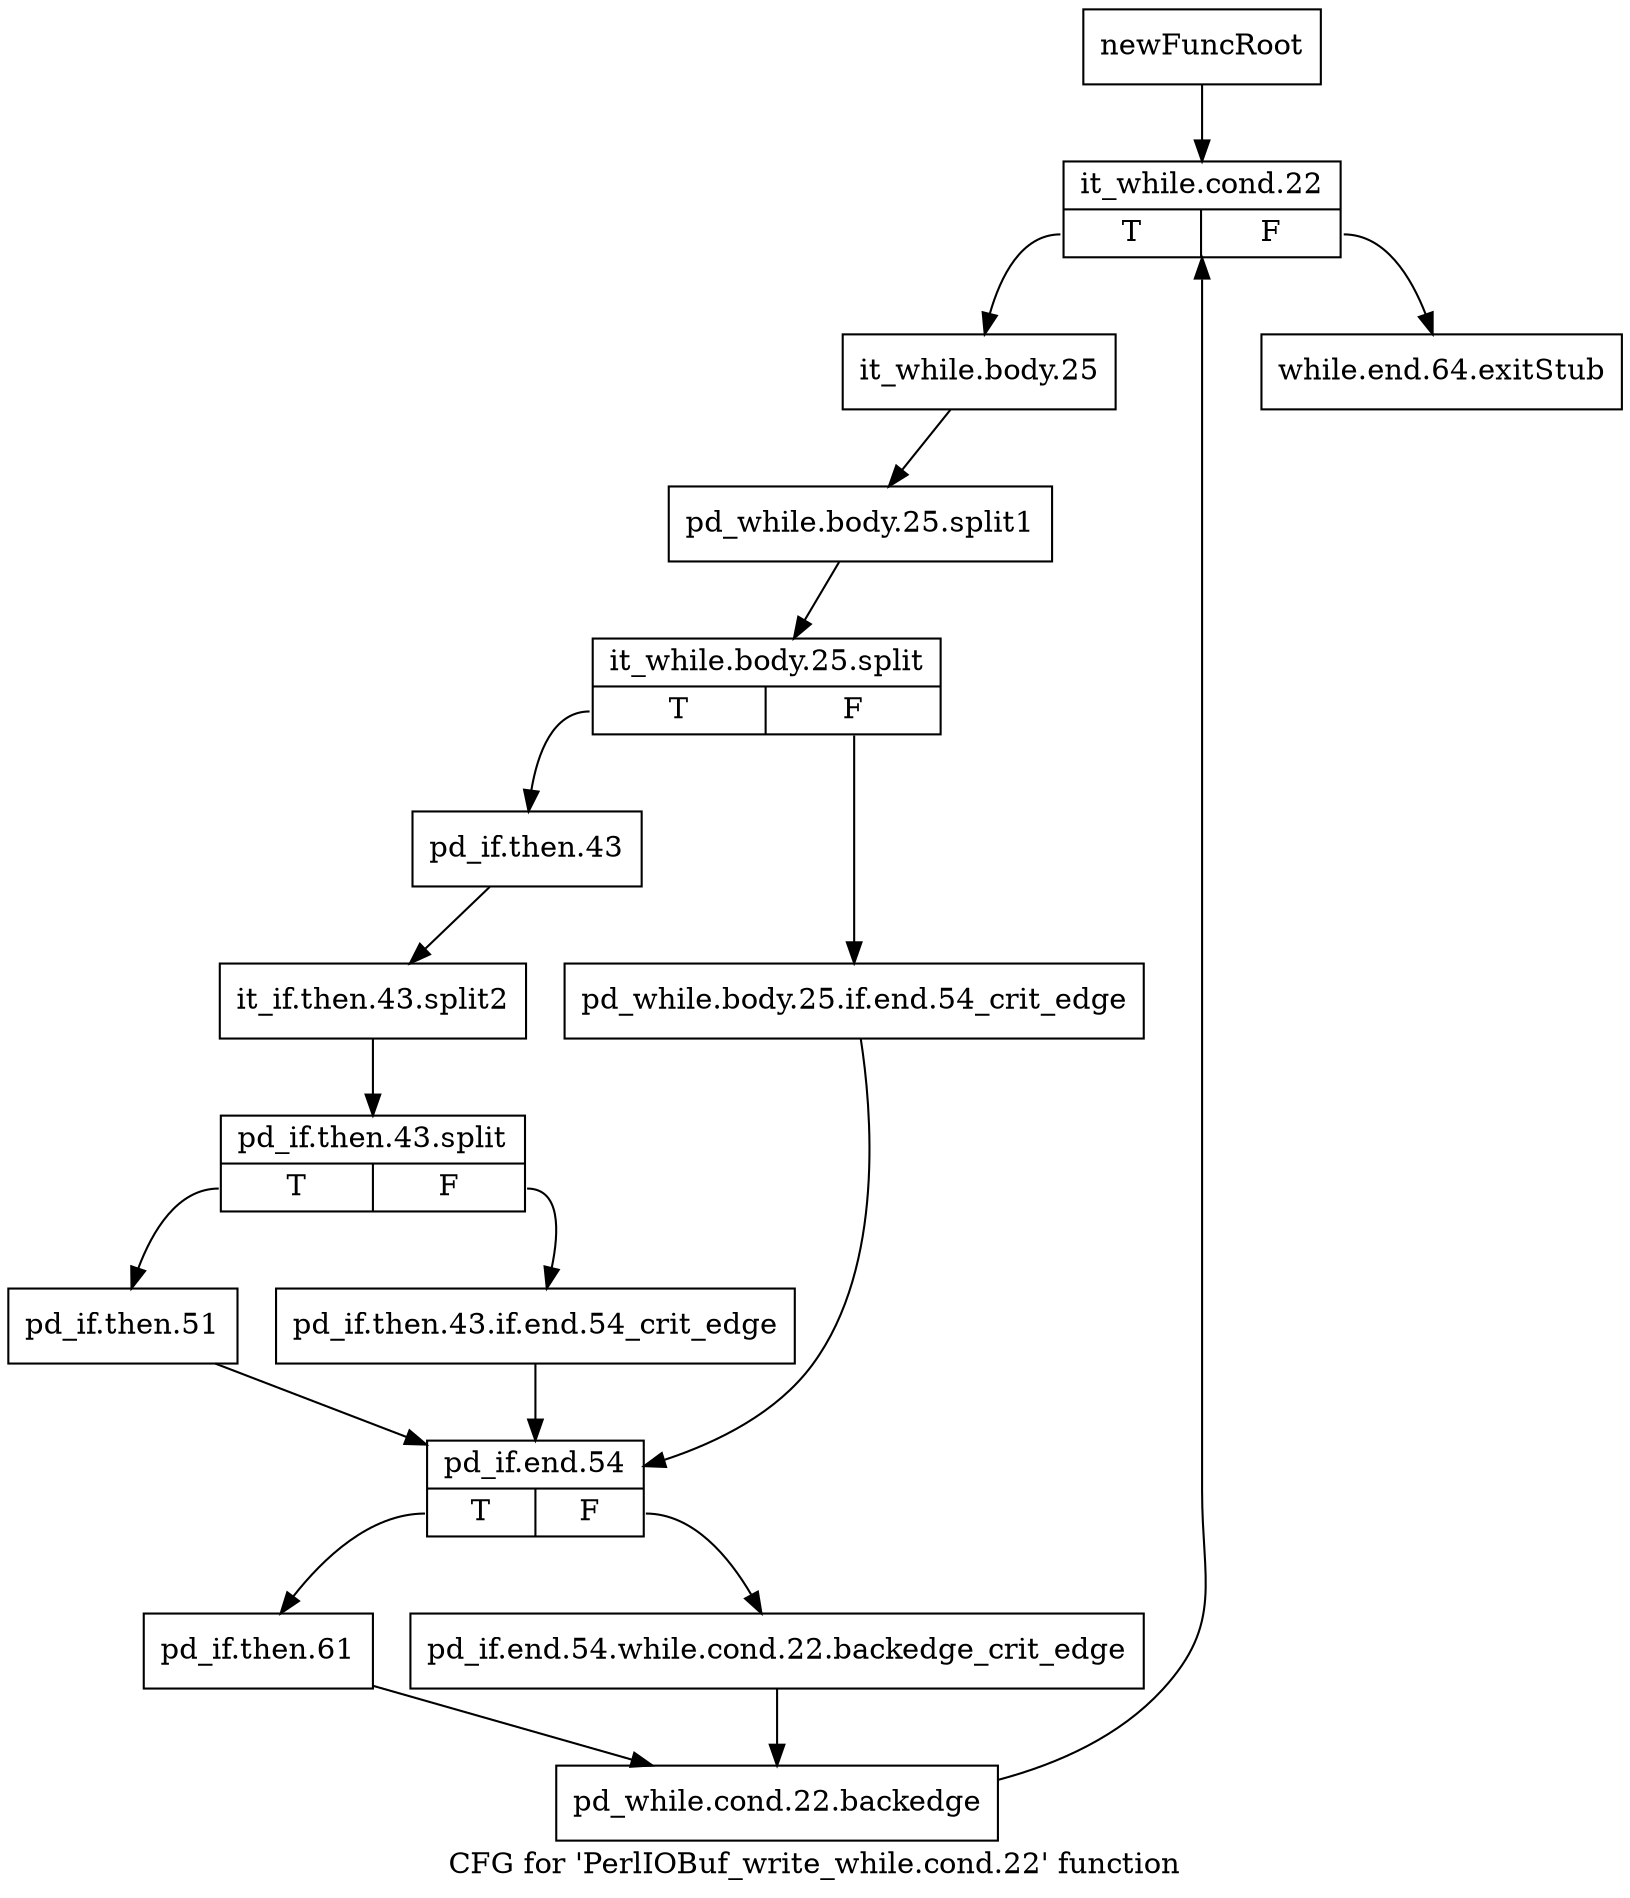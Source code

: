 digraph "CFG for 'PerlIOBuf_write_while.cond.22' function" {
	label="CFG for 'PerlIOBuf_write_while.cond.22' function";

	Node0x4db1100 [shape=record,label="{newFuncRoot}"];
	Node0x4db1100 -> Node0x4db11a0;
	Node0x4db1150 [shape=record,label="{while.end.64.exitStub}"];
	Node0x4db11a0 [shape=record,label="{it_while.cond.22|{<s0>T|<s1>F}}"];
	Node0x4db11a0:s0 -> Node0x4db11f0;
	Node0x4db11a0:s1 -> Node0x4db1150;
	Node0x4db11f0 [shape=record,label="{it_while.body.25}"];
	Node0x4db11f0 -> Node0x65bb330;
	Node0x65bb330 [shape=record,label="{pd_while.body.25.split1}"];
	Node0x65bb330 -> Node0x65bb470;
	Node0x65bb470 [shape=record,label="{it_while.body.25.split|{<s0>T|<s1>F}}"];
	Node0x65bb470:s0 -> Node0x4db1290;
	Node0x65bb470:s1 -> Node0x4db1240;
	Node0x4db1240 [shape=record,label="{pd_while.body.25.if.end.54_crit_edge}"];
	Node0x4db1240 -> Node0x4db1380;
	Node0x4db1290 [shape=record,label="{pd_if.then.43}"];
	Node0x4db1290 -> Node0x65bb150;
	Node0x65bb150 [shape=record,label="{it_if.then.43.split2}"];
	Node0x65bb150 -> Node0x65bb060;
	Node0x65bb060 [shape=record,label="{pd_if.then.43.split|{<s0>T|<s1>F}}"];
	Node0x65bb060:s0 -> Node0x4db1330;
	Node0x65bb060:s1 -> Node0x4db12e0;
	Node0x4db12e0 [shape=record,label="{pd_if.then.43.if.end.54_crit_edge}"];
	Node0x4db12e0 -> Node0x4db1380;
	Node0x4db1330 [shape=record,label="{pd_if.then.51}"];
	Node0x4db1330 -> Node0x4db1380;
	Node0x4db1380 [shape=record,label="{pd_if.end.54|{<s0>T|<s1>F}}"];
	Node0x4db1380:s0 -> Node0x4db1420;
	Node0x4db1380:s1 -> Node0x4db13d0;
	Node0x4db13d0 [shape=record,label="{pd_if.end.54.while.cond.22.backedge_crit_edge}"];
	Node0x4db13d0 -> Node0x4db1470;
	Node0x4db1420 [shape=record,label="{pd_if.then.61}"];
	Node0x4db1420 -> Node0x4db1470;
	Node0x4db1470 [shape=record,label="{pd_while.cond.22.backedge}"];
	Node0x4db1470 -> Node0x4db11a0;
}
